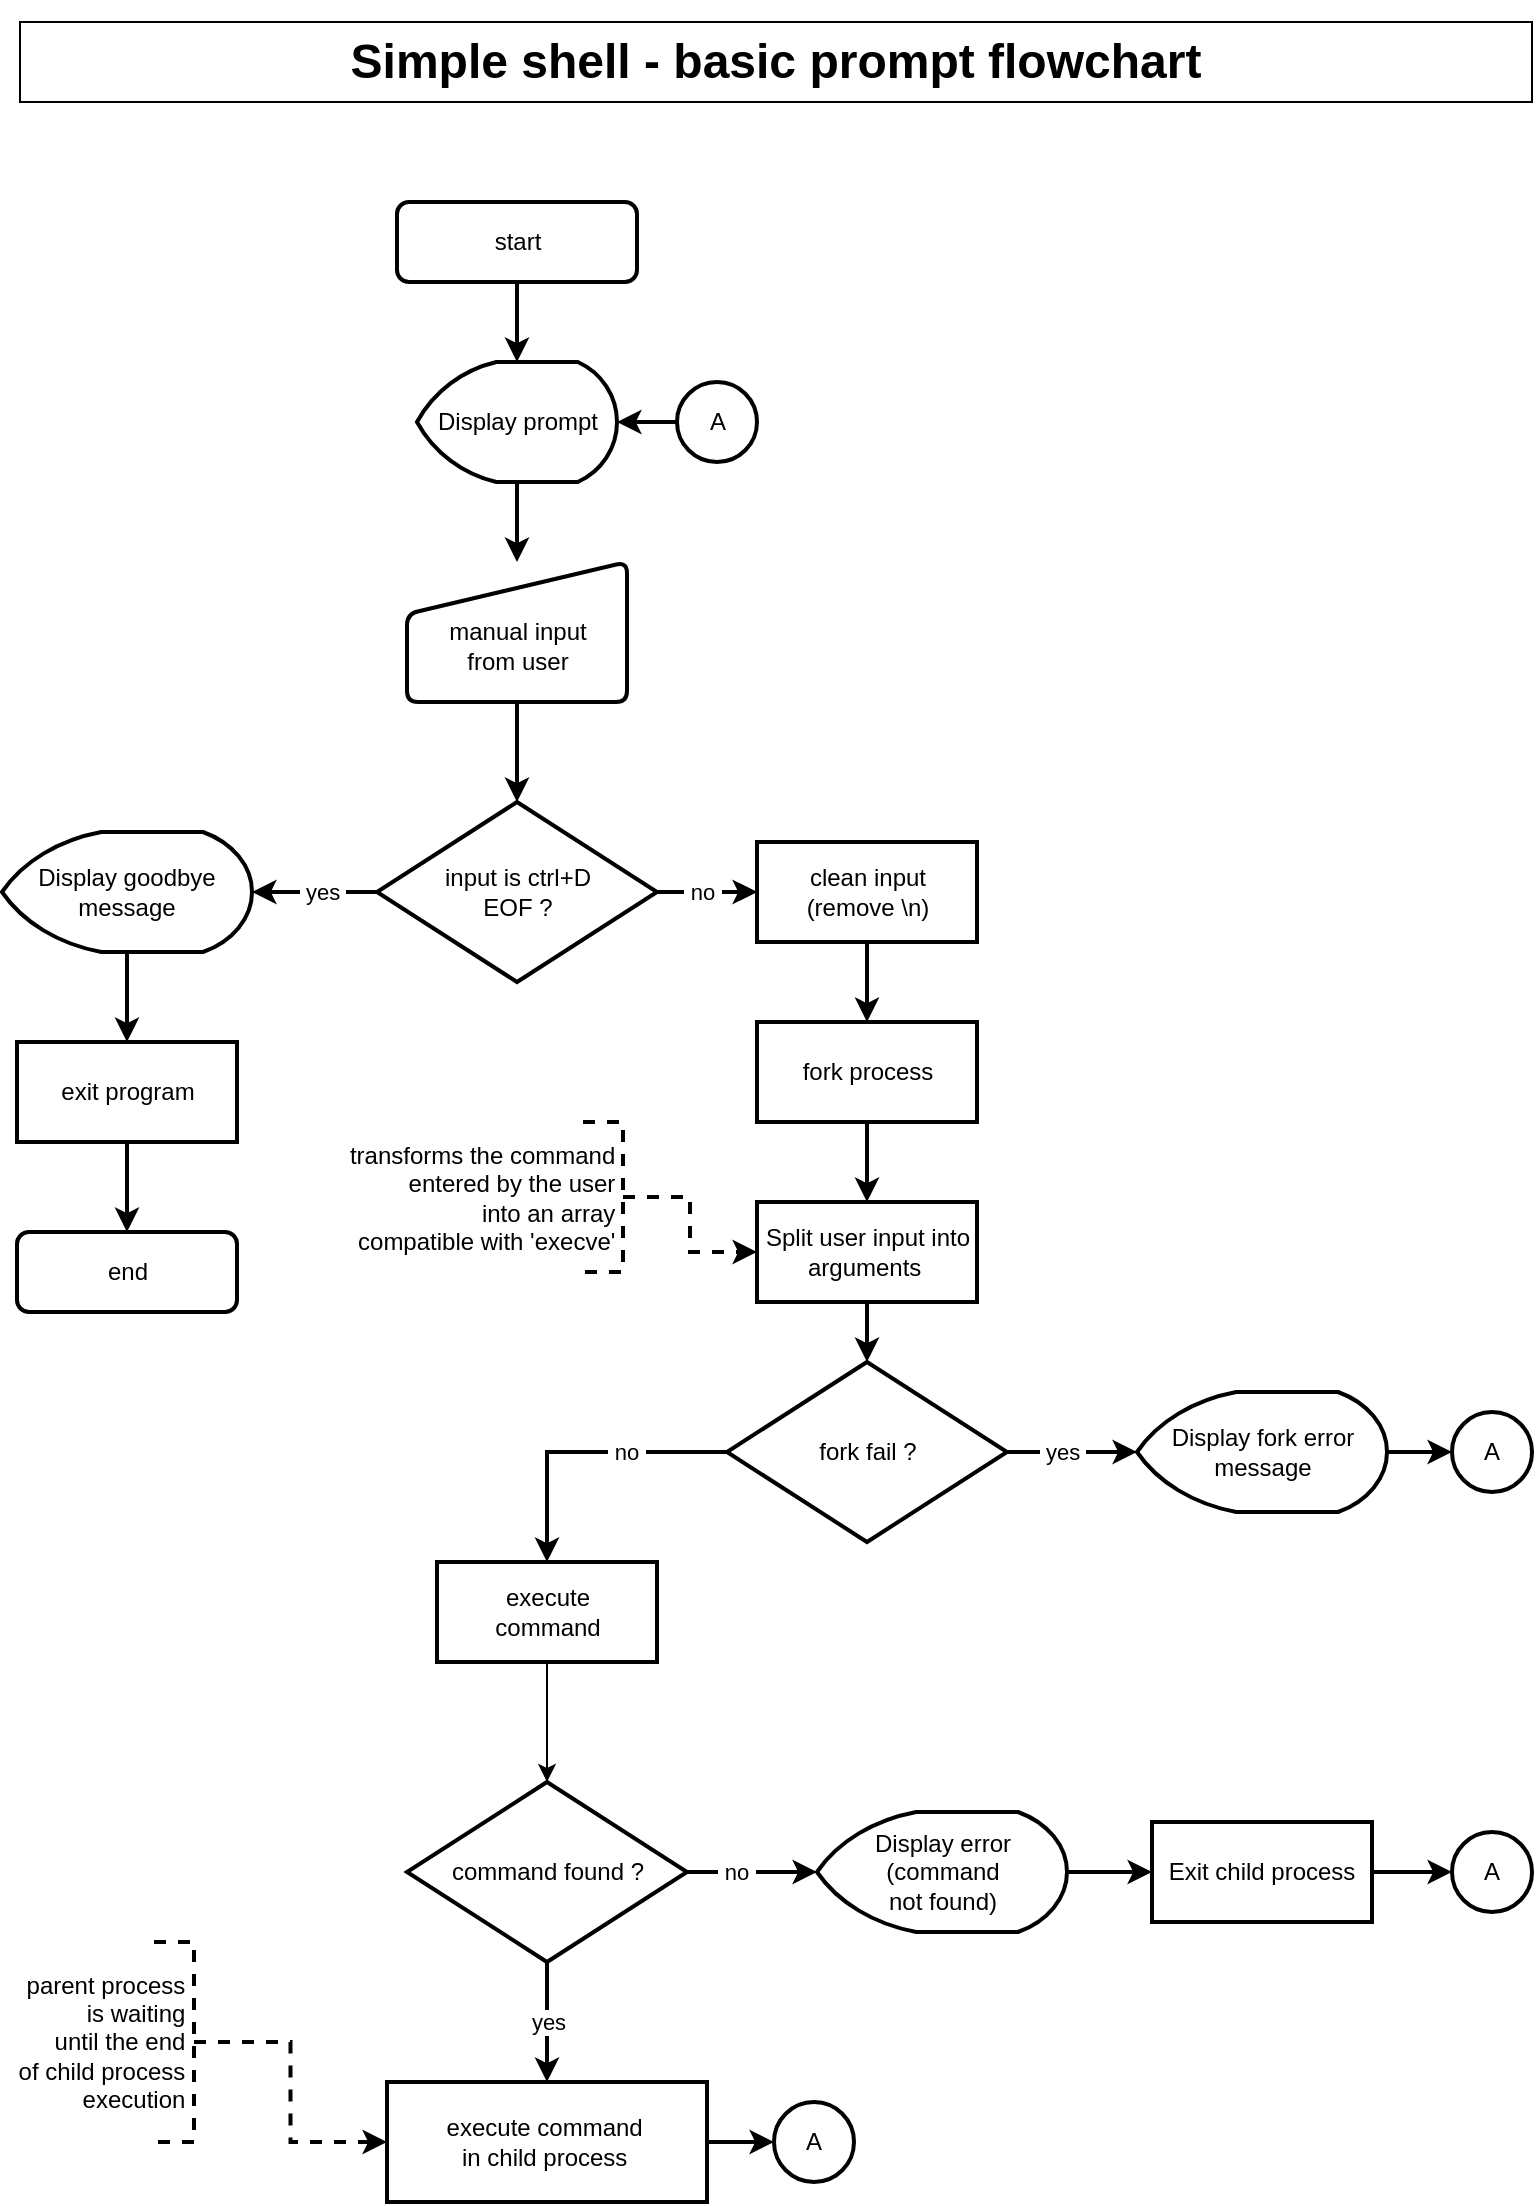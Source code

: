<mxfile version="24.7.17">
  <diagram id="C5RBs43oDa-KdzZeNtuy" name="Page-1">
    <mxGraphModel dx="675" dy="508" grid="1" gridSize="10" guides="1" tooltips="1" connect="1" arrows="1" fold="1" page="1" pageScale="1" pageWidth="827" pageHeight="1169" math="0" shadow="0">
      <root>
        <mxCell id="WIyWlLk6GJQsqaUBKTNV-0" />
        <mxCell id="WIyWlLk6GJQsqaUBKTNV-1" parent="WIyWlLk6GJQsqaUBKTNV-0" />
        <mxCell id="WIyWlLk6GJQsqaUBKTNV-3" value="start" style="rounded=1;whiteSpace=wrap;html=1;fontSize=12;glass=0;strokeWidth=2;shadow=0;" parent="WIyWlLk6GJQsqaUBKTNV-1" vertex="1">
          <mxGeometry x="232.5" y="130" width="120" height="40" as="geometry" />
        </mxCell>
        <mxCell id="NejKWs3AC0AdlwhUtmeb-6" style="edgeStyle=orthogonalEdgeStyle;rounded=0;orthogonalLoop=1;jettySize=auto;html=1;strokeWidth=2;" parent="WIyWlLk6GJQsqaUBKTNV-1" source="NejKWs3AC0AdlwhUtmeb-3" target="NejKWs3AC0AdlwhUtmeb-5" edge="1">
          <mxGeometry relative="1" as="geometry" />
        </mxCell>
        <mxCell id="NejKWs3AC0AdlwhUtmeb-3" value="Display prompt" style="strokeWidth=2;html=1;shape=mxgraph.flowchart.display;whiteSpace=wrap;" parent="WIyWlLk6GJQsqaUBKTNV-1" vertex="1">
          <mxGeometry x="242.5" y="210" width="100" height="60" as="geometry" />
        </mxCell>
        <mxCell id="NejKWs3AC0AdlwhUtmeb-4" style="edgeStyle=orthogonalEdgeStyle;rounded=0;orthogonalLoop=1;jettySize=auto;html=1;entryX=0.5;entryY=0;entryDx=0;entryDy=0;entryPerimeter=0;strokeWidth=2;" parent="WIyWlLk6GJQsqaUBKTNV-1" source="WIyWlLk6GJQsqaUBKTNV-3" target="NejKWs3AC0AdlwhUtmeb-3" edge="1">
          <mxGeometry relative="1" as="geometry" />
        </mxCell>
        <mxCell id="NejKWs3AC0AdlwhUtmeb-5" value="&lt;div&gt;&lt;br&gt;&lt;/div&gt;manual input&lt;div&gt;from user&lt;/div&gt;" style="html=1;strokeWidth=2;shape=manualInput;whiteSpace=wrap;rounded=1;size=26;arcSize=11;" parent="WIyWlLk6GJQsqaUBKTNV-1" vertex="1">
          <mxGeometry x="237.5" y="310" width="110" height="70" as="geometry" />
        </mxCell>
        <mxCell id="NejKWs3AC0AdlwhUtmeb-13" value="&amp;nbsp;yes&amp;nbsp;" style="edgeStyle=orthogonalEdgeStyle;rounded=0;orthogonalLoop=1;jettySize=auto;html=1;entryX=1;entryY=0.5;entryDx=0;entryDy=0;entryPerimeter=0;strokeWidth=2;" parent="WIyWlLk6GJQsqaUBKTNV-1" source="NejKWs3AC0AdlwhUtmeb-7" target="NejKWs3AC0AdlwhUtmeb-24" edge="1">
          <mxGeometry x="-0.12" relative="1" as="geometry">
            <mxPoint as="offset" />
          </mxGeometry>
        </mxCell>
        <mxCell id="NejKWs3AC0AdlwhUtmeb-17" style="edgeStyle=orthogonalEdgeStyle;rounded=0;orthogonalLoop=1;jettySize=auto;html=1;entryX=0;entryY=0.5;entryDx=0;entryDy=0;strokeWidth=2;" parent="WIyWlLk6GJQsqaUBKTNV-1" source="NejKWs3AC0AdlwhUtmeb-7" target="NejKWs3AC0AdlwhUtmeb-16" edge="1">
          <mxGeometry relative="1" as="geometry" />
        </mxCell>
        <mxCell id="NejKWs3AC0AdlwhUtmeb-37" value="&amp;nbsp;no&amp;nbsp;" style="edgeStyle=orthogonalEdgeStyle;rounded=0;orthogonalLoop=1;jettySize=auto;html=1;" parent="WIyWlLk6GJQsqaUBKTNV-1" source="NejKWs3AC0AdlwhUtmeb-7" target="NejKWs3AC0AdlwhUtmeb-16" edge="1">
          <mxGeometry x="-0.1" relative="1" as="geometry">
            <mxPoint as="offset" />
          </mxGeometry>
        </mxCell>
        <mxCell id="NejKWs3AC0AdlwhUtmeb-7" value="input is ctrl+D&lt;br&gt;EOF ?" style="strokeWidth=2;html=1;shape=mxgraph.flowchart.decision;whiteSpace=wrap;" parent="WIyWlLk6GJQsqaUBKTNV-1" vertex="1">
          <mxGeometry x="222.5" y="430" width="140" height="90" as="geometry" />
        </mxCell>
        <mxCell id="NejKWs3AC0AdlwhUtmeb-8" value="end" style="rounded=1;whiteSpace=wrap;html=1;fontSize=12;glass=0;strokeWidth=2;shadow=0;" parent="WIyWlLk6GJQsqaUBKTNV-1" vertex="1">
          <mxGeometry x="42.5" y="645" width="110" height="40" as="geometry" />
        </mxCell>
        <mxCell id="NejKWs3AC0AdlwhUtmeb-15" style="edgeStyle=orthogonalEdgeStyle;rounded=0;orthogonalLoop=1;jettySize=auto;html=1;strokeWidth=2;" parent="WIyWlLk6GJQsqaUBKTNV-1" source="NejKWs3AC0AdlwhUtmeb-12" target="NejKWs3AC0AdlwhUtmeb-8" edge="1">
          <mxGeometry relative="1" as="geometry" />
        </mxCell>
        <mxCell id="NejKWs3AC0AdlwhUtmeb-12" value="exit program" style="rounded=0;whiteSpace=wrap;html=1;strokeWidth=2;" parent="WIyWlLk6GJQsqaUBKTNV-1" vertex="1">
          <mxGeometry x="42.5" y="550" width="110" height="50" as="geometry" />
        </mxCell>
        <mxCell id="NejKWs3AC0AdlwhUtmeb-14" style="edgeStyle=orthogonalEdgeStyle;rounded=0;orthogonalLoop=1;jettySize=auto;html=1;entryX=0.5;entryY=0;entryDx=0;entryDy=0;entryPerimeter=0;strokeWidth=2;" parent="WIyWlLk6GJQsqaUBKTNV-1" source="NejKWs3AC0AdlwhUtmeb-5" target="NejKWs3AC0AdlwhUtmeb-7" edge="1">
          <mxGeometry relative="1" as="geometry" />
        </mxCell>
        <mxCell id="NejKWs3AC0AdlwhUtmeb-19" style="edgeStyle=orthogonalEdgeStyle;rounded=0;orthogonalLoop=1;jettySize=auto;html=1;entryX=0.5;entryY=0;entryDx=0;entryDy=0;strokeWidth=2;" parent="WIyWlLk6GJQsqaUBKTNV-1" source="NejKWs3AC0AdlwhUtmeb-16" target="NejKWs3AC0AdlwhUtmeb-18" edge="1">
          <mxGeometry relative="1" as="geometry" />
        </mxCell>
        <mxCell id="NejKWs3AC0AdlwhUtmeb-16" value="clean input&lt;div&gt;(remove \n)&lt;/div&gt;" style="rounded=0;whiteSpace=wrap;html=1;strokeWidth=2;" parent="WIyWlLk6GJQsqaUBKTNV-1" vertex="1">
          <mxGeometry x="412.5" y="450" width="110" height="50" as="geometry" />
        </mxCell>
        <mxCell id="z6jRxO_ORCMyOcZw1Sx6-2" style="edgeStyle=orthogonalEdgeStyle;rounded=0;orthogonalLoop=1;jettySize=auto;html=1;strokeWidth=2;" edge="1" parent="WIyWlLk6GJQsqaUBKTNV-1" source="NejKWs3AC0AdlwhUtmeb-18" target="z6jRxO_ORCMyOcZw1Sx6-1">
          <mxGeometry relative="1" as="geometry" />
        </mxCell>
        <mxCell id="NejKWs3AC0AdlwhUtmeb-18" value="fork process" style="rounded=0;whiteSpace=wrap;html=1;strokeWidth=2;" parent="WIyWlLk6GJQsqaUBKTNV-1" vertex="1">
          <mxGeometry x="412.5" y="540" width="110" height="50" as="geometry" />
        </mxCell>
        <mxCell id="NejKWs3AC0AdlwhUtmeb-40" value="&amp;nbsp;no&amp;nbsp;" style="edgeStyle=orthogonalEdgeStyle;rounded=0;orthogonalLoop=1;jettySize=auto;html=1;entryX=0.5;entryY=0;entryDx=0;entryDy=0;strokeWidth=2;" parent="WIyWlLk6GJQsqaUBKTNV-1" source="NejKWs3AC0AdlwhUtmeb-20" target="NejKWs3AC0AdlwhUtmeb-39" edge="1">
          <mxGeometry x="-0.306" relative="1" as="geometry">
            <mxPoint as="offset" />
          </mxGeometry>
        </mxCell>
        <mxCell id="NejKWs3AC0AdlwhUtmeb-20" value="fork fail ?" style="strokeWidth=2;html=1;shape=mxgraph.flowchart.decision;whiteSpace=wrap;" parent="WIyWlLk6GJQsqaUBKTNV-1" vertex="1">
          <mxGeometry x="397.5" y="710" width="140" height="90" as="geometry" />
        </mxCell>
        <mxCell id="NejKWs3AC0AdlwhUtmeb-25" style="edgeStyle=orthogonalEdgeStyle;rounded=0;orthogonalLoop=1;jettySize=auto;html=1;entryX=0.5;entryY=0;entryDx=0;entryDy=0;strokeWidth=2;" parent="WIyWlLk6GJQsqaUBKTNV-1" source="NejKWs3AC0AdlwhUtmeb-24" target="NejKWs3AC0AdlwhUtmeb-12" edge="1">
          <mxGeometry relative="1" as="geometry" />
        </mxCell>
        <mxCell id="NejKWs3AC0AdlwhUtmeb-24" value="Display goodbye message" style="strokeWidth=2;html=1;shape=mxgraph.flowchart.display;whiteSpace=wrap;" parent="WIyWlLk6GJQsqaUBKTNV-1" vertex="1">
          <mxGeometry x="35" y="445" width="125" height="60" as="geometry" />
        </mxCell>
        <mxCell id="z6jRxO_ORCMyOcZw1Sx6-14" style="edgeStyle=orthogonalEdgeStyle;rounded=0;orthogonalLoop=1;jettySize=auto;html=1;entryX=0;entryY=0.5;entryDx=0;entryDy=0;strokeWidth=2;" edge="1" parent="WIyWlLk6GJQsqaUBKTNV-1" source="NejKWs3AC0AdlwhUtmeb-26" target="z6jRxO_ORCMyOcZw1Sx6-13">
          <mxGeometry relative="1" as="geometry" />
        </mxCell>
        <mxCell id="NejKWs3AC0AdlwhUtmeb-26" value="Display fork error message" style="strokeWidth=2;html=1;shape=mxgraph.flowchart.display;whiteSpace=wrap;" parent="WIyWlLk6GJQsqaUBKTNV-1" vertex="1">
          <mxGeometry x="602.5" y="725" width="125" height="60" as="geometry" />
        </mxCell>
        <mxCell id="NejKWs3AC0AdlwhUtmeb-27" style="edgeStyle=orthogonalEdgeStyle;rounded=0;orthogonalLoop=1;jettySize=auto;html=1;entryX=0;entryY=0.5;entryDx=0;entryDy=0;entryPerimeter=0;strokeWidth=2;" parent="WIyWlLk6GJQsqaUBKTNV-1" source="NejKWs3AC0AdlwhUtmeb-20" target="NejKWs3AC0AdlwhUtmeb-26" edge="1">
          <mxGeometry relative="1" as="geometry" />
        </mxCell>
        <mxCell id="NejKWs3AC0AdlwhUtmeb-35" value="&amp;nbsp;yes&amp;nbsp;" style="edgeLabel;html=1;align=center;verticalAlign=middle;resizable=0;points=[];" parent="NejKWs3AC0AdlwhUtmeb-27" vertex="1" connectable="0">
          <mxGeometry x="-0.3" y="3" relative="1" as="geometry">
            <mxPoint x="4" y="3" as="offset" />
          </mxGeometry>
        </mxCell>
        <mxCell id="NejKWs3AC0AdlwhUtmeb-39" value="execute&lt;div&gt;command&lt;/div&gt;" style="rounded=0;whiteSpace=wrap;html=1;strokeWidth=2;" parent="WIyWlLk6GJQsqaUBKTNV-1" vertex="1">
          <mxGeometry x="252.5" y="810" width="110" height="50" as="geometry" />
        </mxCell>
        <mxCell id="NejKWs3AC0AdlwhUtmeb-59" value="yes" style="edgeStyle=orthogonalEdgeStyle;rounded=0;orthogonalLoop=1;jettySize=auto;html=1;entryX=0.5;entryY=0;entryDx=0;entryDy=0;strokeWidth=2;" parent="WIyWlLk6GJQsqaUBKTNV-1" source="NejKWs3AC0AdlwhUtmeb-41" target="NejKWs3AC0AdlwhUtmeb-58" edge="1">
          <mxGeometry relative="1" as="geometry" />
        </mxCell>
        <mxCell id="NejKWs3AC0AdlwhUtmeb-41" value="command found ?" style="strokeWidth=2;html=1;shape=mxgraph.flowchart.decision;whiteSpace=wrap;" parent="WIyWlLk6GJQsqaUBKTNV-1" vertex="1">
          <mxGeometry x="237.5" y="920" width="140" height="90" as="geometry" />
        </mxCell>
        <mxCell id="NejKWs3AC0AdlwhUtmeb-42" style="edgeStyle=orthogonalEdgeStyle;rounded=0;orthogonalLoop=1;jettySize=auto;html=1;entryX=0.5;entryY=0;entryDx=0;entryDy=0;entryPerimeter=0;" parent="WIyWlLk6GJQsqaUBKTNV-1" source="NejKWs3AC0AdlwhUtmeb-39" target="NejKWs3AC0AdlwhUtmeb-41" edge="1">
          <mxGeometry relative="1" as="geometry" />
        </mxCell>
        <mxCell id="NejKWs3AC0AdlwhUtmeb-49" style="edgeStyle=orthogonalEdgeStyle;rounded=0;orthogonalLoop=1;jettySize=auto;html=1;entryX=0;entryY=0.5;entryDx=0;entryDy=0;strokeWidth=2;" parent="WIyWlLk6GJQsqaUBKTNV-1" source="NejKWs3AC0AdlwhUtmeb-45" target="NejKWs3AC0AdlwhUtmeb-48" edge="1">
          <mxGeometry relative="1" as="geometry" />
        </mxCell>
        <mxCell id="NejKWs3AC0AdlwhUtmeb-45" value="Display error (command&lt;div&gt;not found)&lt;/div&gt;" style="strokeWidth=2;html=1;shape=mxgraph.flowchart.display;whiteSpace=wrap;" parent="WIyWlLk6GJQsqaUBKTNV-1" vertex="1">
          <mxGeometry x="442.5" y="935" width="125" height="60" as="geometry" />
        </mxCell>
        <mxCell id="NejKWs3AC0AdlwhUtmeb-46" style="edgeStyle=orthogonalEdgeStyle;rounded=0;orthogonalLoop=1;jettySize=auto;html=1;entryX=0;entryY=0.5;entryDx=0;entryDy=0;entryPerimeter=0;strokeWidth=2;" parent="WIyWlLk6GJQsqaUBKTNV-1" source="NejKWs3AC0AdlwhUtmeb-41" target="NejKWs3AC0AdlwhUtmeb-45" edge="1">
          <mxGeometry relative="1" as="geometry" />
        </mxCell>
        <mxCell id="NejKWs3AC0AdlwhUtmeb-47" value="&amp;nbsp;no&amp;nbsp;" style="edgeLabel;html=1;align=center;verticalAlign=middle;resizable=0;points=[];" parent="NejKWs3AC0AdlwhUtmeb-46" vertex="1" connectable="0">
          <mxGeometry x="-0.252" relative="1" as="geometry">
            <mxPoint as="offset" />
          </mxGeometry>
        </mxCell>
        <mxCell id="z6jRxO_ORCMyOcZw1Sx6-12" style="edgeStyle=orthogonalEdgeStyle;rounded=0;orthogonalLoop=1;jettySize=auto;html=1;entryX=0;entryY=0.5;entryDx=0;entryDy=0;strokeWidth=2;" edge="1" parent="WIyWlLk6GJQsqaUBKTNV-1" source="NejKWs3AC0AdlwhUtmeb-48" target="z6jRxO_ORCMyOcZw1Sx6-11">
          <mxGeometry relative="1" as="geometry" />
        </mxCell>
        <mxCell id="NejKWs3AC0AdlwhUtmeb-48" value="Exit child process" style="rounded=0;whiteSpace=wrap;html=1;strokeWidth=2;" parent="WIyWlLk6GJQsqaUBKTNV-1" vertex="1">
          <mxGeometry x="610" y="940" width="110" height="50" as="geometry" />
        </mxCell>
        <mxCell id="z6jRxO_ORCMyOcZw1Sx6-9" style="edgeStyle=orthogonalEdgeStyle;rounded=0;orthogonalLoop=1;jettySize=auto;html=1;entryX=0;entryY=0.5;entryDx=0;entryDy=0;strokeWidth=2;" edge="1" parent="WIyWlLk6GJQsqaUBKTNV-1" source="NejKWs3AC0AdlwhUtmeb-58" target="z6jRxO_ORCMyOcZw1Sx6-8">
          <mxGeometry relative="1" as="geometry" />
        </mxCell>
        <mxCell id="NejKWs3AC0AdlwhUtmeb-58" value="execute command&amp;nbsp;&lt;div&gt;in child process&amp;nbsp;&lt;/div&gt;" style="rounded=0;whiteSpace=wrap;html=1;strokeWidth=2;" parent="WIyWlLk6GJQsqaUBKTNV-1" vertex="1">
          <mxGeometry x="227.5" y="1070" width="160" height="60" as="geometry" />
        </mxCell>
        <mxCell id="NejKWs3AC0AdlwhUtmeb-67" style="edgeStyle=orthogonalEdgeStyle;rounded=0;orthogonalLoop=1;jettySize=auto;html=1;dashed=1;strokeWidth=2;" parent="WIyWlLk6GJQsqaUBKTNV-1" source="NejKWs3AC0AdlwhUtmeb-66" target="NejKWs3AC0AdlwhUtmeb-58" edge="1">
          <mxGeometry relative="1" as="geometry" />
        </mxCell>
        <mxCell id="NejKWs3AC0AdlwhUtmeb-66" value="&lt;span style=&quot;background-color: initial;&quot;&gt;parent process&amp;nbsp;&lt;/span&gt;&lt;br&gt;&lt;span style=&quot;background-color: initial;&quot;&gt;is waiting&amp;nbsp;&lt;/span&gt;&lt;br&gt;&lt;span style=&quot;background-color: initial;&quot;&gt;until the end&amp;nbsp;&lt;/span&gt;&lt;br&gt;&lt;span style=&quot;background-color: initial;&quot;&gt;of child process&amp;nbsp;&lt;/span&gt;&lt;div&gt;&lt;div&gt;execution&amp;nbsp;&lt;/div&gt;&lt;/div&gt;" style="strokeWidth=2;html=1;shape=mxgraph.flowchart.annotation_1;align=right;pointerEvents=1;flipH=1;dashed=1;" parent="WIyWlLk6GJQsqaUBKTNV-1" vertex="1">
          <mxGeometry x="111" y="1000" width="20" height="100" as="geometry" />
        </mxCell>
        <mxCell id="NejKWs3AC0AdlwhUtmeb-70" value="&lt;h1&gt;Simple shell - basic prompt flowchart&lt;/h1&gt;" style="rounded=0;whiteSpace=wrap;html=1;" parent="WIyWlLk6GJQsqaUBKTNV-1" vertex="1">
          <mxGeometry x="44" y="40" width="756" height="40" as="geometry" />
        </mxCell>
        <mxCell id="z6jRxO_ORCMyOcZw1Sx6-1" value="Split user input into arguments&amp;nbsp;" style="rounded=0;whiteSpace=wrap;html=1;strokeWidth=2;" vertex="1" parent="WIyWlLk6GJQsqaUBKTNV-1">
          <mxGeometry x="412.5" y="630" width="110" height="50" as="geometry" />
        </mxCell>
        <mxCell id="z6jRxO_ORCMyOcZw1Sx6-3" style="edgeStyle=orthogonalEdgeStyle;rounded=0;orthogonalLoop=1;jettySize=auto;html=1;entryX=0.5;entryY=0;entryDx=0;entryDy=0;entryPerimeter=0;strokeWidth=2;" edge="1" parent="WIyWlLk6GJQsqaUBKTNV-1" source="z6jRxO_ORCMyOcZw1Sx6-1" target="NejKWs3AC0AdlwhUtmeb-20">
          <mxGeometry relative="1" as="geometry" />
        </mxCell>
        <mxCell id="z6jRxO_ORCMyOcZw1Sx6-4" style="edgeStyle=orthogonalEdgeStyle;rounded=0;orthogonalLoop=1;jettySize=auto;html=1;dashed=1;strokeWidth=2;entryX=0;entryY=0.5;entryDx=0;entryDy=0;" edge="1" parent="WIyWlLk6GJQsqaUBKTNV-1" source="z6jRxO_ORCMyOcZw1Sx6-5" target="z6jRxO_ORCMyOcZw1Sx6-1">
          <mxGeometry relative="1" as="geometry">
            <mxPoint x="442.5" y="665" as="targetPoint" />
          </mxGeometry>
        </mxCell>
        <mxCell id="z6jRxO_ORCMyOcZw1Sx6-5" value="transforms the command&amp;nbsp;&lt;div&gt;entered by the user&amp;nbsp;&lt;/div&gt;&lt;div&gt;into an array&amp;nbsp;&lt;/div&gt;&lt;div&gt;compatible with &#39;execve&#39;&amp;nbsp;&lt;/div&gt;" style="strokeWidth=2;html=1;shape=mxgraph.flowchart.annotation_1;align=right;pointerEvents=1;flipH=1;dashed=1;" vertex="1" parent="WIyWlLk6GJQsqaUBKTNV-1">
          <mxGeometry x="325.5" y="590" width="20" height="75" as="geometry" />
        </mxCell>
        <mxCell id="z6jRxO_ORCMyOcZw1Sx6-8" value="A" style="ellipse;whiteSpace=wrap;html=1;aspect=fixed;strokeWidth=2;" vertex="1" parent="WIyWlLk6GJQsqaUBKTNV-1">
          <mxGeometry x="421" y="1080" width="40" height="40" as="geometry" />
        </mxCell>
        <mxCell id="z6jRxO_ORCMyOcZw1Sx6-11" value="A" style="ellipse;whiteSpace=wrap;html=1;aspect=fixed;strokeWidth=2;" vertex="1" parent="WIyWlLk6GJQsqaUBKTNV-1">
          <mxGeometry x="760" y="945" width="40" height="40" as="geometry" />
        </mxCell>
        <mxCell id="z6jRxO_ORCMyOcZw1Sx6-13" value="A" style="ellipse;whiteSpace=wrap;html=1;aspect=fixed;strokeWidth=2;" vertex="1" parent="WIyWlLk6GJQsqaUBKTNV-1">
          <mxGeometry x="760" y="735" width="40" height="40" as="geometry" />
        </mxCell>
        <mxCell id="z6jRxO_ORCMyOcZw1Sx6-15" value="A" style="ellipse;whiteSpace=wrap;html=1;aspect=fixed;strokeWidth=2;" vertex="1" parent="WIyWlLk6GJQsqaUBKTNV-1">
          <mxGeometry x="372.5" y="220" width="40" height="40" as="geometry" />
        </mxCell>
        <mxCell id="z6jRxO_ORCMyOcZw1Sx6-17" style="edgeStyle=orthogonalEdgeStyle;rounded=0;orthogonalLoop=1;jettySize=auto;html=1;entryX=1;entryY=0.5;entryDx=0;entryDy=0;entryPerimeter=0;strokeWidth=2;" edge="1" parent="WIyWlLk6GJQsqaUBKTNV-1" source="z6jRxO_ORCMyOcZw1Sx6-15" target="NejKWs3AC0AdlwhUtmeb-3">
          <mxGeometry relative="1" as="geometry" />
        </mxCell>
      </root>
    </mxGraphModel>
  </diagram>
</mxfile>

